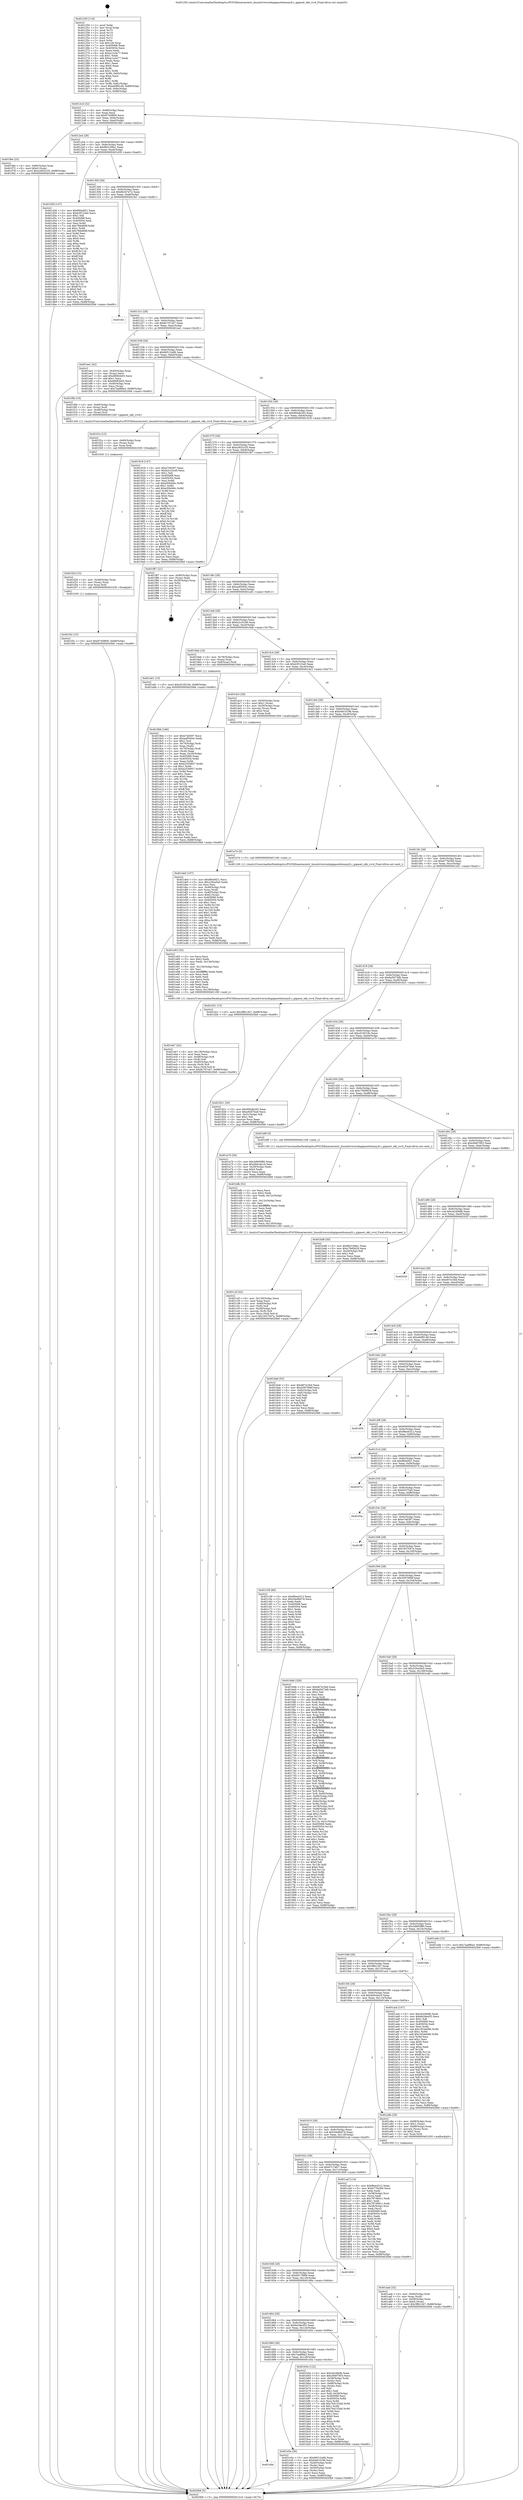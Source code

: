 digraph "0x401250" {
  label = "0x401250 (/mnt/c/Users/mathe/Desktop/tcc/POCII/binaries/extr_linuxdriversisdngigasetdummyll.c_gigaset_skb_rcvd_Final-ollvm.out::main(0))"
  labelloc = "t"
  node[shape=record]

  Entry [label="",width=0.3,height=0.3,shape=circle,fillcolor=black,style=filled]
  "0x4012c4" [label="{
     0x4012c4 [32]\l
     | [instrs]\l
     &nbsp;&nbsp;0x4012c4 \<+6\>: mov -0x88(%rbp),%eax\l
     &nbsp;&nbsp;0x4012ca \<+2\>: mov %eax,%ecx\l
     &nbsp;&nbsp;0x4012cc \<+6\>: sub $0x8745f800,%ecx\l
     &nbsp;&nbsp;0x4012d2 \<+6\>: mov %eax,-0x9c(%rbp)\l
     &nbsp;&nbsp;0x4012d8 \<+6\>: mov %ecx,-0xa0(%rbp)\l
     &nbsp;&nbsp;0x4012de \<+6\>: je 0000000000401f6e \<main+0xd1e\>\l
  }"]
  "0x401f6e" [label="{
     0x401f6e [25]\l
     | [instrs]\l
     &nbsp;&nbsp;0x401f6e \<+4\>: mov -0x80(%rbp),%rax\l
     &nbsp;&nbsp;0x401f72 \<+6\>: movl $0x0,(%rax)\l
     &nbsp;&nbsp;0x401f78 \<+10\>: movl $0xa3832c35,-0x88(%rbp)\l
     &nbsp;&nbsp;0x401f82 \<+5\>: jmp 00000000004020b6 \<main+0xe66\>\l
  }"]
  "0x4012e4" [label="{
     0x4012e4 [28]\l
     | [instrs]\l
     &nbsp;&nbsp;0x4012e4 \<+5\>: jmp 00000000004012e9 \<main+0x99\>\l
     &nbsp;&nbsp;0x4012e9 \<+6\>: mov -0x9c(%rbp),%eax\l
     &nbsp;&nbsp;0x4012ef \<+5\>: sub $0x8b3169a1,%eax\l
     &nbsp;&nbsp;0x4012f4 \<+6\>: mov %eax,-0xa4(%rbp)\l
     &nbsp;&nbsp;0x4012fa \<+6\>: je 0000000000401d30 \<main+0xae0\>\l
  }"]
  Exit [label="",width=0.3,height=0.3,shape=circle,fillcolor=black,style=filled,peripheries=2]
  "0x401d30" [label="{
     0x401d30 [147]\l
     | [instrs]\l
     &nbsp;&nbsp;0x401d30 \<+5\>: mov $0xf90a0f21,%eax\l
     &nbsp;&nbsp;0x401d35 \<+5\>: mov $0xb3f123a0,%ecx\l
     &nbsp;&nbsp;0x401d3a \<+2\>: mov $0x1,%dl\l
     &nbsp;&nbsp;0x401d3c \<+7\>: mov 0x405068,%esi\l
     &nbsp;&nbsp;0x401d43 \<+7\>: mov 0x405054,%edi\l
     &nbsp;&nbsp;0x401d4a \<+3\>: mov %esi,%r8d\l
     &nbsp;&nbsp;0x401d4d \<+7\>: sub $0x76fed69f,%r8d\l
     &nbsp;&nbsp;0x401d54 \<+4\>: sub $0x1,%r8d\l
     &nbsp;&nbsp;0x401d58 \<+7\>: add $0x76fed69f,%r8d\l
     &nbsp;&nbsp;0x401d5f \<+4\>: imul %r8d,%esi\l
     &nbsp;&nbsp;0x401d63 \<+3\>: and $0x1,%esi\l
     &nbsp;&nbsp;0x401d66 \<+3\>: cmp $0x0,%esi\l
     &nbsp;&nbsp;0x401d69 \<+4\>: sete %r9b\l
     &nbsp;&nbsp;0x401d6d \<+3\>: cmp $0xa,%edi\l
     &nbsp;&nbsp;0x401d70 \<+4\>: setl %r10b\l
     &nbsp;&nbsp;0x401d74 \<+3\>: mov %r9b,%r11b\l
     &nbsp;&nbsp;0x401d77 \<+4\>: xor $0xff,%r11b\l
     &nbsp;&nbsp;0x401d7b \<+3\>: mov %r10b,%bl\l
     &nbsp;&nbsp;0x401d7e \<+3\>: xor $0xff,%bl\l
     &nbsp;&nbsp;0x401d81 \<+3\>: xor $0x0,%dl\l
     &nbsp;&nbsp;0x401d84 \<+3\>: mov %r11b,%r14b\l
     &nbsp;&nbsp;0x401d87 \<+4\>: and $0x0,%r14b\l
     &nbsp;&nbsp;0x401d8b \<+3\>: and %dl,%r9b\l
     &nbsp;&nbsp;0x401d8e \<+3\>: mov %bl,%r15b\l
     &nbsp;&nbsp;0x401d91 \<+4\>: and $0x0,%r15b\l
     &nbsp;&nbsp;0x401d95 \<+3\>: and %dl,%r10b\l
     &nbsp;&nbsp;0x401d98 \<+3\>: or %r9b,%r14b\l
     &nbsp;&nbsp;0x401d9b \<+3\>: or %r10b,%r15b\l
     &nbsp;&nbsp;0x401d9e \<+3\>: xor %r15b,%r14b\l
     &nbsp;&nbsp;0x401da1 \<+3\>: or %bl,%r11b\l
     &nbsp;&nbsp;0x401da4 \<+4\>: xor $0xff,%r11b\l
     &nbsp;&nbsp;0x401da8 \<+3\>: or $0x0,%dl\l
     &nbsp;&nbsp;0x401dab \<+3\>: and %dl,%r11b\l
     &nbsp;&nbsp;0x401dae \<+3\>: or %r11b,%r14b\l
     &nbsp;&nbsp;0x401db1 \<+4\>: test $0x1,%r14b\l
     &nbsp;&nbsp;0x401db5 \<+3\>: cmovne %ecx,%eax\l
     &nbsp;&nbsp;0x401db8 \<+6\>: mov %eax,-0x88(%rbp)\l
     &nbsp;&nbsp;0x401dbe \<+5\>: jmp 00000000004020b6 \<main+0xe66\>\l
  }"]
  "0x401300" [label="{
     0x401300 [28]\l
     | [instrs]\l
     &nbsp;&nbsp;0x401300 \<+5\>: jmp 0000000000401305 \<main+0xb5\>\l
     &nbsp;&nbsp;0x401305 \<+6\>: mov -0x9c(%rbp),%eax\l
     &nbsp;&nbsp;0x40130b \<+5\>: sub $0x8b347e72,%eax\l
     &nbsp;&nbsp;0x401310 \<+6\>: mov %eax,-0xa8(%rbp)\l
     &nbsp;&nbsp;0x401316 \<+6\>: je 0000000000401fe1 \<main+0xd91\>\l
  }"]
  "0x401f3c" [label="{
     0x401f3c [15]\l
     | [instrs]\l
     &nbsp;&nbsp;0x401f3c \<+10\>: movl $0x8745f800,-0x88(%rbp)\l
     &nbsp;&nbsp;0x401f46 \<+5\>: jmp 00000000004020b6 \<main+0xe66\>\l
  }"]
  "0x401fe1" [label="{
     0x401fe1\l
  }", style=dashed]
  "0x40131c" [label="{
     0x40131c [28]\l
     | [instrs]\l
     &nbsp;&nbsp;0x40131c \<+5\>: jmp 0000000000401321 \<main+0xd1\>\l
     &nbsp;&nbsp;0x401321 \<+6\>: mov -0x9c(%rbp),%eax\l
     &nbsp;&nbsp;0x401327 \<+5\>: sub $0x8c707cb7,%eax\l
     &nbsp;&nbsp;0x40132c \<+6\>: mov %eax,-0xac(%rbp)\l
     &nbsp;&nbsp;0x401332 \<+6\>: je 0000000000401ee1 \<main+0xc91\>\l
  }"]
  "0x401f2d" [label="{
     0x401f2d [15]\l
     | [instrs]\l
     &nbsp;&nbsp;0x401f2d \<+4\>: mov -0x48(%rbp),%rax\l
     &nbsp;&nbsp;0x401f31 \<+3\>: mov (%rax),%rax\l
     &nbsp;&nbsp;0x401f34 \<+3\>: mov %rax,%rdi\l
     &nbsp;&nbsp;0x401f37 \<+5\>: call 0000000000401030 \<free@plt\>\l
     | [calls]\l
     &nbsp;&nbsp;0x401030 \{1\} (unknown)\l
  }"]
  "0x401ee1" [label="{
     0x401ee1 [42]\l
     | [instrs]\l
     &nbsp;&nbsp;0x401ee1 \<+4\>: mov -0x40(%rbp),%rax\l
     &nbsp;&nbsp;0x401ee5 \<+2\>: mov (%rax),%ecx\l
     &nbsp;&nbsp;0x401ee7 \<+6\>: add $0xd9082b05,%ecx\l
     &nbsp;&nbsp;0x401eed \<+3\>: add $0x1,%ecx\l
     &nbsp;&nbsp;0x401ef0 \<+6\>: sub $0xd9082b05,%ecx\l
     &nbsp;&nbsp;0x401ef6 \<+4\>: mov -0x40(%rbp),%rax\l
     &nbsp;&nbsp;0x401efa \<+2\>: mov %ecx,(%rax)\l
     &nbsp;&nbsp;0x401efc \<+10\>: movl $0x7aa8f6a3,-0x88(%rbp)\l
     &nbsp;&nbsp;0x401f06 \<+5\>: jmp 00000000004020b6 \<main+0xe66\>\l
  }"]
  "0x401338" [label="{
     0x401338 [28]\l
     | [instrs]\l
     &nbsp;&nbsp;0x401338 \<+5\>: jmp 000000000040133d \<main+0xed\>\l
     &nbsp;&nbsp;0x40133d \<+6\>: mov -0x9c(%rbp),%eax\l
     &nbsp;&nbsp;0x401343 \<+5\>: sub $0x96512a96,%eax\l
     &nbsp;&nbsp;0x401348 \<+6\>: mov %eax,-0xb0(%rbp)\l
     &nbsp;&nbsp;0x40134e \<+6\>: je 0000000000401f0b \<main+0xcbb\>\l
  }"]
  "0x401f1e" [label="{
     0x401f1e [15]\l
     | [instrs]\l
     &nbsp;&nbsp;0x401f1e \<+4\>: mov -0x60(%rbp),%rax\l
     &nbsp;&nbsp;0x401f22 \<+3\>: mov (%rax),%rax\l
     &nbsp;&nbsp;0x401f25 \<+3\>: mov %rax,%rdi\l
     &nbsp;&nbsp;0x401f28 \<+5\>: call 0000000000401030 \<free@plt\>\l
     | [calls]\l
     &nbsp;&nbsp;0x401030 \{1\} (unknown)\l
  }"]
  "0x401f0b" [label="{
     0x401f0b [19]\l
     | [instrs]\l
     &nbsp;&nbsp;0x401f0b \<+4\>: mov -0x60(%rbp),%rax\l
     &nbsp;&nbsp;0x401f0f \<+3\>: mov (%rax),%rdi\l
     &nbsp;&nbsp;0x401f12 \<+4\>: mov -0x48(%rbp),%rax\l
     &nbsp;&nbsp;0x401f16 \<+3\>: mov (%rax),%rsi\l
     &nbsp;&nbsp;0x401f19 \<+5\>: call 0000000000401240 \<gigaset_skb_rcvd\>\l
     | [calls]\l
     &nbsp;&nbsp;0x401240 \{1\} (/mnt/c/Users/mathe/Desktop/tcc/POCII/binaries/extr_linuxdriversisdngigasetdummyll.c_gigaset_skb_rcvd_Final-ollvm.out::gigaset_skb_rcvd)\l
  }"]
  "0x401354" [label="{
     0x401354 [28]\l
     | [instrs]\l
     &nbsp;&nbsp;0x401354 \<+5\>: jmp 0000000000401359 \<main+0x109\>\l
     &nbsp;&nbsp;0x401359 \<+6\>: mov -0x9c(%rbp),%eax\l
     &nbsp;&nbsp;0x40135f \<+5\>: sub $0x9944b3d3,%eax\l
     &nbsp;&nbsp;0x401364 \<+6\>: mov %eax,-0xb4(%rbp)\l
     &nbsp;&nbsp;0x40136a \<+6\>: je 0000000000401918 \<main+0x6c8\>\l
  }"]
  "0x401eb7" [label="{
     0x401eb7 [42]\l
     | [instrs]\l
     &nbsp;&nbsp;0x401eb7 \<+6\>: mov -0x138(%rbp),%ecx\l
     &nbsp;&nbsp;0x401ebd \<+3\>: imul %eax,%ecx\l
     &nbsp;&nbsp;0x401ec0 \<+4\>: mov -0x48(%rbp),%r8\l
     &nbsp;&nbsp;0x401ec4 \<+3\>: mov (%r8),%r8\l
     &nbsp;&nbsp;0x401ec7 \<+4\>: mov -0x40(%rbp),%r9\l
     &nbsp;&nbsp;0x401ecb \<+3\>: movslq (%r9),%r9\l
     &nbsp;&nbsp;0x401ece \<+4\>: mov %ecx,(%r8,%r9,4)\l
     &nbsp;&nbsp;0x401ed2 \<+10\>: movl $0x8c707cb7,-0x88(%rbp)\l
     &nbsp;&nbsp;0x401edc \<+5\>: jmp 00000000004020b6 \<main+0xe66\>\l
  }"]
  "0x401918" [label="{
     0x401918 [147]\l
     | [instrs]\l
     &nbsp;&nbsp;0x401918 \<+5\>: mov $0xe7e6397,%eax\l
     &nbsp;&nbsp;0x40191d \<+5\>: mov $0xb2cc5249,%ecx\l
     &nbsp;&nbsp;0x401922 \<+2\>: mov $0x1,%dl\l
     &nbsp;&nbsp;0x401924 \<+7\>: mov 0x405068,%esi\l
     &nbsp;&nbsp;0x40192b \<+7\>: mov 0x405054,%edi\l
     &nbsp;&nbsp;0x401932 \<+3\>: mov %esi,%r8d\l
     &nbsp;&nbsp;0x401935 \<+7\>: sub $0xe5f4d46c,%r8d\l
     &nbsp;&nbsp;0x40193c \<+4\>: sub $0x1,%r8d\l
     &nbsp;&nbsp;0x401940 \<+7\>: add $0xe5f4d46c,%r8d\l
     &nbsp;&nbsp;0x401947 \<+4\>: imul %r8d,%esi\l
     &nbsp;&nbsp;0x40194b \<+3\>: and $0x1,%esi\l
     &nbsp;&nbsp;0x40194e \<+3\>: cmp $0x0,%esi\l
     &nbsp;&nbsp;0x401951 \<+4\>: sete %r9b\l
     &nbsp;&nbsp;0x401955 \<+3\>: cmp $0xa,%edi\l
     &nbsp;&nbsp;0x401958 \<+4\>: setl %r10b\l
     &nbsp;&nbsp;0x40195c \<+3\>: mov %r9b,%r11b\l
     &nbsp;&nbsp;0x40195f \<+4\>: xor $0xff,%r11b\l
     &nbsp;&nbsp;0x401963 \<+3\>: mov %r10b,%bl\l
     &nbsp;&nbsp;0x401966 \<+3\>: xor $0xff,%bl\l
     &nbsp;&nbsp;0x401969 \<+3\>: xor $0x0,%dl\l
     &nbsp;&nbsp;0x40196c \<+3\>: mov %r11b,%r14b\l
     &nbsp;&nbsp;0x40196f \<+4\>: and $0x0,%r14b\l
     &nbsp;&nbsp;0x401973 \<+3\>: and %dl,%r9b\l
     &nbsp;&nbsp;0x401976 \<+3\>: mov %bl,%r15b\l
     &nbsp;&nbsp;0x401979 \<+4\>: and $0x0,%r15b\l
     &nbsp;&nbsp;0x40197d \<+3\>: and %dl,%r10b\l
     &nbsp;&nbsp;0x401980 \<+3\>: or %r9b,%r14b\l
     &nbsp;&nbsp;0x401983 \<+3\>: or %r10b,%r15b\l
     &nbsp;&nbsp;0x401986 \<+3\>: xor %r15b,%r14b\l
     &nbsp;&nbsp;0x401989 \<+3\>: or %bl,%r11b\l
     &nbsp;&nbsp;0x40198c \<+4\>: xor $0xff,%r11b\l
     &nbsp;&nbsp;0x401990 \<+3\>: or $0x0,%dl\l
     &nbsp;&nbsp;0x401993 \<+3\>: and %dl,%r11b\l
     &nbsp;&nbsp;0x401996 \<+3\>: or %r11b,%r14b\l
     &nbsp;&nbsp;0x401999 \<+4\>: test $0x1,%r14b\l
     &nbsp;&nbsp;0x40199d \<+3\>: cmovne %ecx,%eax\l
     &nbsp;&nbsp;0x4019a0 \<+6\>: mov %eax,-0x88(%rbp)\l
     &nbsp;&nbsp;0x4019a6 \<+5\>: jmp 00000000004020b6 \<main+0xe66\>\l
  }"]
  "0x401370" [label="{
     0x401370 [28]\l
     | [instrs]\l
     &nbsp;&nbsp;0x401370 \<+5\>: jmp 0000000000401375 \<main+0x125\>\l
     &nbsp;&nbsp;0x401375 \<+6\>: mov -0x9c(%rbp),%eax\l
     &nbsp;&nbsp;0x40137b \<+5\>: sub $0xa3832c35,%eax\l
     &nbsp;&nbsp;0x401380 \<+6\>: mov %eax,-0xb8(%rbp)\l
     &nbsp;&nbsp;0x401386 \<+6\>: je 0000000000401f87 \<main+0xd37\>\l
  }"]
  "0x401e83" [label="{
     0x401e83 [52]\l
     | [instrs]\l
     &nbsp;&nbsp;0x401e83 \<+2\>: xor %ecx,%ecx\l
     &nbsp;&nbsp;0x401e85 \<+5\>: mov $0x2,%edx\l
     &nbsp;&nbsp;0x401e8a \<+6\>: mov %edx,-0x134(%rbp)\l
     &nbsp;&nbsp;0x401e90 \<+1\>: cltd\l
     &nbsp;&nbsp;0x401e91 \<+6\>: mov -0x134(%rbp),%esi\l
     &nbsp;&nbsp;0x401e97 \<+2\>: idiv %esi\l
     &nbsp;&nbsp;0x401e99 \<+6\>: imul $0xfffffffe,%edx,%edx\l
     &nbsp;&nbsp;0x401e9f \<+2\>: mov %ecx,%edi\l
     &nbsp;&nbsp;0x401ea1 \<+2\>: sub %edx,%edi\l
     &nbsp;&nbsp;0x401ea3 \<+2\>: mov %ecx,%edx\l
     &nbsp;&nbsp;0x401ea5 \<+3\>: sub $0x1,%edx\l
     &nbsp;&nbsp;0x401ea8 \<+2\>: add %edx,%edi\l
     &nbsp;&nbsp;0x401eaa \<+2\>: sub %edi,%ecx\l
     &nbsp;&nbsp;0x401eac \<+6\>: mov %ecx,-0x138(%rbp)\l
     &nbsp;&nbsp;0x401eb2 \<+5\>: call 0000000000401160 \<next_i\>\l
     | [calls]\l
     &nbsp;&nbsp;0x401160 \{1\} (/mnt/c/Users/mathe/Desktop/tcc/POCII/binaries/extr_linuxdriversisdngigasetdummyll.c_gigaset_skb_rcvd_Final-ollvm.out::next_i)\l
  }"]
  "0x401f87" [label="{
     0x401f87 [21]\l
     | [instrs]\l
     &nbsp;&nbsp;0x401f87 \<+4\>: mov -0x80(%rbp),%rax\l
     &nbsp;&nbsp;0x401f8b \<+2\>: mov (%rax),%eax\l
     &nbsp;&nbsp;0x401f8d \<+4\>: lea -0x28(%rbp),%rsp\l
     &nbsp;&nbsp;0x401f91 \<+1\>: pop %rbx\l
     &nbsp;&nbsp;0x401f92 \<+2\>: pop %r12\l
     &nbsp;&nbsp;0x401f94 \<+2\>: pop %r13\l
     &nbsp;&nbsp;0x401f96 \<+2\>: pop %r14\l
     &nbsp;&nbsp;0x401f98 \<+2\>: pop %r15\l
     &nbsp;&nbsp;0x401f9a \<+1\>: pop %rbp\l
     &nbsp;&nbsp;0x401f9b \<+1\>: ret\l
  }"]
  "0x40138c" [label="{
     0x40138c [28]\l
     | [instrs]\l
     &nbsp;&nbsp;0x40138c \<+5\>: jmp 0000000000401391 \<main+0x141\>\l
     &nbsp;&nbsp;0x401391 \<+6\>: mov -0x9c(%rbp),%eax\l
     &nbsp;&nbsp;0x401397 \<+5\>: sub $0xaaf5564c,%eax\l
     &nbsp;&nbsp;0x40139c \<+6\>: mov %eax,-0xbc(%rbp)\l
     &nbsp;&nbsp;0x4013a2 \<+6\>: je 0000000000401a61 \<main+0x811\>\l
  }"]
  "0x40169c" [label="{
     0x40169c\l
  }", style=dashed]
  "0x401a61" [label="{
     0x401a61 [15]\l
     | [instrs]\l
     &nbsp;&nbsp;0x401a61 \<+10\>: movl $0xc018319c,-0x88(%rbp)\l
     &nbsp;&nbsp;0x401a6b \<+5\>: jmp 00000000004020b6 \<main+0xe66\>\l
  }"]
  "0x4013a8" [label="{
     0x4013a8 [28]\l
     | [instrs]\l
     &nbsp;&nbsp;0x4013a8 \<+5\>: jmp 00000000004013ad \<main+0x15d\>\l
     &nbsp;&nbsp;0x4013ad \<+6\>: mov -0x9c(%rbp),%eax\l
     &nbsp;&nbsp;0x4013b3 \<+5\>: sub $0xb2cc5249,%eax\l
     &nbsp;&nbsp;0x4013b8 \<+6\>: mov %eax,-0xc0(%rbp)\l
     &nbsp;&nbsp;0x4013be \<+6\>: je 00000000004019ab \<main+0x75b\>\l
  }"]
  "0x401e5a" [label="{
     0x401e5a [36]\l
     | [instrs]\l
     &nbsp;&nbsp;0x401e5a \<+5\>: mov $0x96512a96,%eax\l
     &nbsp;&nbsp;0x401e5f \<+5\>: mov $0xb4810196,%ecx\l
     &nbsp;&nbsp;0x401e64 \<+4\>: mov -0x40(%rbp),%rdx\l
     &nbsp;&nbsp;0x401e68 \<+2\>: mov (%rdx),%esi\l
     &nbsp;&nbsp;0x401e6a \<+4\>: mov -0x50(%rbp),%rdx\l
     &nbsp;&nbsp;0x401e6e \<+2\>: cmp (%rdx),%esi\l
     &nbsp;&nbsp;0x401e70 \<+3\>: cmovl %ecx,%eax\l
     &nbsp;&nbsp;0x401e73 \<+6\>: mov %eax,-0x88(%rbp)\l
     &nbsp;&nbsp;0x401e79 \<+5\>: jmp 00000000004020b6 \<main+0xe66\>\l
  }"]
  "0x4019ab" [label="{
     0x4019ab [16]\l
     | [instrs]\l
     &nbsp;&nbsp;0x4019ab \<+4\>: mov -0x78(%rbp),%rax\l
     &nbsp;&nbsp;0x4019af \<+3\>: mov (%rax),%rax\l
     &nbsp;&nbsp;0x4019b2 \<+4\>: mov 0x8(%rax),%rdi\l
     &nbsp;&nbsp;0x4019b6 \<+5\>: call 0000000000401060 \<atoi@plt\>\l
     | [calls]\l
     &nbsp;&nbsp;0x401060 \{1\} (unknown)\l
  }"]
  "0x4013c4" [label="{
     0x4013c4 [28]\l
     | [instrs]\l
     &nbsp;&nbsp;0x4013c4 \<+5\>: jmp 00000000004013c9 \<main+0x179\>\l
     &nbsp;&nbsp;0x4013c9 \<+6\>: mov -0x9c(%rbp),%eax\l
     &nbsp;&nbsp;0x4013cf \<+5\>: sub $0xb3f123a0,%eax\l
     &nbsp;&nbsp;0x4013d4 \<+6\>: mov %eax,-0xc4(%rbp)\l
     &nbsp;&nbsp;0x4013da \<+6\>: je 0000000000401dc3 \<main+0xb73\>\l
  }"]
  "0x401de0" [label="{
     0x401de0 [107]\l
     | [instrs]\l
     &nbsp;&nbsp;0x401de0 \<+5\>: mov $0xf90a0f21,%ecx\l
     &nbsp;&nbsp;0x401de5 \<+5\>: mov $0x229ce0a5,%edx\l
     &nbsp;&nbsp;0x401dea \<+2\>: xor %esi,%esi\l
     &nbsp;&nbsp;0x401dec \<+4\>: mov -0x48(%rbp),%rdi\l
     &nbsp;&nbsp;0x401df0 \<+3\>: mov %rax,(%rdi)\l
     &nbsp;&nbsp;0x401df3 \<+4\>: mov -0x40(%rbp),%rax\l
     &nbsp;&nbsp;0x401df7 \<+6\>: movl $0x0,(%rax)\l
     &nbsp;&nbsp;0x401dfd \<+8\>: mov 0x405068,%r8d\l
     &nbsp;&nbsp;0x401e05 \<+8\>: mov 0x405054,%r9d\l
     &nbsp;&nbsp;0x401e0d \<+3\>: sub $0x1,%esi\l
     &nbsp;&nbsp;0x401e10 \<+3\>: mov %r8d,%r10d\l
     &nbsp;&nbsp;0x401e13 \<+3\>: add %esi,%r10d\l
     &nbsp;&nbsp;0x401e16 \<+4\>: imul %r10d,%r8d\l
     &nbsp;&nbsp;0x401e1a \<+4\>: and $0x1,%r8d\l
     &nbsp;&nbsp;0x401e1e \<+4\>: cmp $0x0,%r8d\l
     &nbsp;&nbsp;0x401e22 \<+4\>: sete %r11b\l
     &nbsp;&nbsp;0x401e26 \<+4\>: cmp $0xa,%r9d\l
     &nbsp;&nbsp;0x401e2a \<+3\>: setl %bl\l
     &nbsp;&nbsp;0x401e2d \<+3\>: mov %r11b,%r14b\l
     &nbsp;&nbsp;0x401e30 \<+3\>: and %bl,%r14b\l
     &nbsp;&nbsp;0x401e33 \<+3\>: xor %bl,%r11b\l
     &nbsp;&nbsp;0x401e36 \<+3\>: or %r11b,%r14b\l
     &nbsp;&nbsp;0x401e39 \<+4\>: test $0x1,%r14b\l
     &nbsp;&nbsp;0x401e3d \<+3\>: cmovne %edx,%ecx\l
     &nbsp;&nbsp;0x401e40 \<+6\>: mov %ecx,-0x88(%rbp)\l
     &nbsp;&nbsp;0x401e46 \<+5\>: jmp 00000000004020b6 \<main+0xe66\>\l
  }"]
  "0x401dc3" [label="{
     0x401dc3 [29]\l
     | [instrs]\l
     &nbsp;&nbsp;0x401dc3 \<+4\>: mov -0x50(%rbp),%rax\l
     &nbsp;&nbsp;0x401dc7 \<+6\>: movl $0x1,(%rax)\l
     &nbsp;&nbsp;0x401dcd \<+4\>: mov -0x50(%rbp),%rax\l
     &nbsp;&nbsp;0x401dd1 \<+3\>: movslq (%rax),%rax\l
     &nbsp;&nbsp;0x401dd4 \<+4\>: shl $0x2,%rax\l
     &nbsp;&nbsp;0x401dd8 \<+3\>: mov %rax,%rdi\l
     &nbsp;&nbsp;0x401ddb \<+5\>: call 0000000000401050 \<malloc@plt\>\l
     | [calls]\l
     &nbsp;&nbsp;0x401050 \{1\} (unknown)\l
  }"]
  "0x4013e0" [label="{
     0x4013e0 [28]\l
     | [instrs]\l
     &nbsp;&nbsp;0x4013e0 \<+5\>: jmp 00000000004013e5 \<main+0x195\>\l
     &nbsp;&nbsp;0x4013e5 \<+6\>: mov -0x9c(%rbp),%eax\l
     &nbsp;&nbsp;0x4013eb \<+5\>: sub $0xb4810196,%eax\l
     &nbsp;&nbsp;0x4013f0 \<+6\>: mov %eax,-0xc8(%rbp)\l
     &nbsp;&nbsp;0x4013f6 \<+6\>: je 0000000000401e7e \<main+0xc2e\>\l
  }"]
  "0x401c2f" [label="{
     0x401c2f [42]\l
     | [instrs]\l
     &nbsp;&nbsp;0x401c2f \<+6\>: mov -0x130(%rbp),%ecx\l
     &nbsp;&nbsp;0x401c35 \<+3\>: imul %eax,%ecx\l
     &nbsp;&nbsp;0x401c38 \<+4\>: mov -0x60(%rbp),%r8\l
     &nbsp;&nbsp;0x401c3c \<+3\>: mov (%r8),%r8\l
     &nbsp;&nbsp;0x401c3f \<+4\>: mov -0x58(%rbp),%r9\l
     &nbsp;&nbsp;0x401c43 \<+3\>: movslq (%r9),%r9\l
     &nbsp;&nbsp;0x401c46 \<+4\>: mov %ecx,(%r8,%r9,4)\l
     &nbsp;&nbsp;0x401c4a \<+10\>: movl $0x1837047a,-0x88(%rbp)\l
     &nbsp;&nbsp;0x401c54 \<+5\>: jmp 00000000004020b6 \<main+0xe66\>\l
  }"]
  "0x401e7e" [label="{
     0x401e7e [5]\l
     | [instrs]\l
     &nbsp;&nbsp;0x401e7e \<+5\>: call 0000000000401160 \<next_i\>\l
     | [calls]\l
     &nbsp;&nbsp;0x401160 \{1\} (/mnt/c/Users/mathe/Desktop/tcc/POCII/binaries/extr_linuxdriversisdngigasetdummyll.c_gigaset_skb_rcvd_Final-ollvm.out::next_i)\l
  }"]
  "0x4013fc" [label="{
     0x4013fc [28]\l
     | [instrs]\l
     &nbsp;&nbsp;0x4013fc \<+5\>: jmp 0000000000401401 \<main+0x1b1\>\l
     &nbsp;&nbsp;0x401401 \<+6\>: mov -0x9c(%rbp),%eax\l
     &nbsp;&nbsp;0x401407 \<+5\>: sub $0xb77fa360,%eax\l
     &nbsp;&nbsp;0x40140c \<+6\>: mov %eax,-0xcc(%rbp)\l
     &nbsp;&nbsp;0x401412 \<+6\>: je 0000000000401d21 \<main+0xad1\>\l
  }"]
  "0x401bfb" [label="{
     0x401bfb [52]\l
     | [instrs]\l
     &nbsp;&nbsp;0x401bfb \<+2\>: xor %ecx,%ecx\l
     &nbsp;&nbsp;0x401bfd \<+5\>: mov $0x2,%edx\l
     &nbsp;&nbsp;0x401c02 \<+6\>: mov %edx,-0x12c(%rbp)\l
     &nbsp;&nbsp;0x401c08 \<+1\>: cltd\l
     &nbsp;&nbsp;0x401c09 \<+6\>: mov -0x12c(%rbp),%esi\l
     &nbsp;&nbsp;0x401c0f \<+2\>: idiv %esi\l
     &nbsp;&nbsp;0x401c11 \<+6\>: imul $0xfffffffe,%edx,%edx\l
     &nbsp;&nbsp;0x401c17 \<+2\>: mov %ecx,%edi\l
     &nbsp;&nbsp;0x401c19 \<+2\>: sub %edx,%edi\l
     &nbsp;&nbsp;0x401c1b \<+2\>: mov %ecx,%edx\l
     &nbsp;&nbsp;0x401c1d \<+3\>: sub $0x1,%edx\l
     &nbsp;&nbsp;0x401c20 \<+2\>: add %edx,%edi\l
     &nbsp;&nbsp;0x401c22 \<+2\>: sub %edi,%ecx\l
     &nbsp;&nbsp;0x401c24 \<+6\>: mov %ecx,-0x130(%rbp)\l
     &nbsp;&nbsp;0x401c2a \<+5\>: call 0000000000401160 \<next_i\>\l
     | [calls]\l
     &nbsp;&nbsp;0x401160 \{1\} (/mnt/c/Users/mathe/Desktop/tcc/POCII/binaries/extr_linuxdriversisdngigasetdummyll.c_gigaset_skb_rcvd_Final-ollvm.out::next_i)\l
  }"]
  "0x401d21" [label="{
     0x401d21 [15]\l
     | [instrs]\l
     &nbsp;&nbsp;0x401d21 \<+10\>: movl $0x3ff412b7,-0x88(%rbp)\l
     &nbsp;&nbsp;0x401d2b \<+5\>: jmp 00000000004020b6 \<main+0xe66\>\l
  }"]
  "0x401418" [label="{
     0x401418 [28]\l
     | [instrs]\l
     &nbsp;&nbsp;0x401418 \<+5\>: jmp 000000000040141d \<main+0x1cd\>\l
     &nbsp;&nbsp;0x40141d \<+6\>: mov -0x9c(%rbp),%eax\l
     &nbsp;&nbsp;0x401423 \<+5\>: sub $0xba5673db,%eax\l
     &nbsp;&nbsp;0x401428 \<+6\>: mov %eax,-0xd0(%rbp)\l
     &nbsp;&nbsp;0x40142e \<+6\>: je 0000000000401821 \<main+0x5d1\>\l
  }"]
  "0x401680" [label="{
     0x401680 [28]\l
     | [instrs]\l
     &nbsp;&nbsp;0x401680 \<+5\>: jmp 0000000000401685 \<main+0x435\>\l
     &nbsp;&nbsp;0x401685 \<+6\>: mov -0x9c(%rbp),%eax\l
     &nbsp;&nbsp;0x40168b \<+5\>: sub $0x7aa8f6a3,%eax\l
     &nbsp;&nbsp;0x401690 \<+6\>: mov %eax,-0x128(%rbp)\l
     &nbsp;&nbsp;0x401696 \<+6\>: je 0000000000401e5a \<main+0xc0a\>\l
  }"]
  "0x401821" [label="{
     0x401821 [30]\l
     | [instrs]\l
     &nbsp;&nbsp;0x401821 \<+5\>: mov $0x9944b3d3,%eax\l
     &nbsp;&nbsp;0x401826 \<+5\>: mov $0xe9267ba0,%ecx\l
     &nbsp;&nbsp;0x40182b \<+3\>: mov -0x31(%rbp),%dl\l
     &nbsp;&nbsp;0x40182e \<+3\>: test $0x1,%dl\l
     &nbsp;&nbsp;0x401831 \<+3\>: cmovne %ecx,%eax\l
     &nbsp;&nbsp;0x401834 \<+6\>: mov %eax,-0x88(%rbp)\l
     &nbsp;&nbsp;0x40183a \<+5\>: jmp 00000000004020b6 \<main+0xe66\>\l
  }"]
  "0x401434" [label="{
     0x401434 [28]\l
     | [instrs]\l
     &nbsp;&nbsp;0x401434 \<+5\>: jmp 0000000000401439 \<main+0x1e9\>\l
     &nbsp;&nbsp;0x401439 \<+6\>: mov -0x9c(%rbp),%eax\l
     &nbsp;&nbsp;0x40143f \<+5\>: sub $0xc018319c,%eax\l
     &nbsp;&nbsp;0x401444 \<+6\>: mov %eax,-0xd4(%rbp)\l
     &nbsp;&nbsp;0x40144a \<+6\>: je 0000000000401a70 \<main+0x820\>\l
  }"]
  "0x401b5e" [label="{
     0x401b5e [122]\l
     | [instrs]\l
     &nbsp;&nbsp;0x401b5e \<+5\>: mov $0xcb249efb,%eax\l
     &nbsp;&nbsp;0x401b63 \<+5\>: mov $0xc8467003,%ecx\l
     &nbsp;&nbsp;0x401b68 \<+4\>: mov -0x58(%rbp),%rdx\l
     &nbsp;&nbsp;0x401b6c \<+2\>: mov (%rdx),%esi\l
     &nbsp;&nbsp;0x401b6e \<+4\>: mov -0x68(%rbp),%rdx\l
     &nbsp;&nbsp;0x401b72 \<+2\>: cmp (%rdx),%esi\l
     &nbsp;&nbsp;0x401b74 \<+4\>: setl %dil\l
     &nbsp;&nbsp;0x401b78 \<+4\>: and $0x1,%dil\l
     &nbsp;&nbsp;0x401b7c \<+4\>: mov %dil,-0x29(%rbp)\l
     &nbsp;&nbsp;0x401b80 \<+7\>: mov 0x405068,%esi\l
     &nbsp;&nbsp;0x401b87 \<+8\>: mov 0x405054,%r8d\l
     &nbsp;&nbsp;0x401b8f \<+3\>: mov %esi,%r9d\l
     &nbsp;&nbsp;0x401b92 \<+7\>: add $0x7b4153dd,%r9d\l
     &nbsp;&nbsp;0x401b99 \<+4\>: sub $0x1,%r9d\l
     &nbsp;&nbsp;0x401b9d \<+7\>: sub $0x7b4153dd,%r9d\l
     &nbsp;&nbsp;0x401ba4 \<+4\>: imul %r9d,%esi\l
     &nbsp;&nbsp;0x401ba8 \<+3\>: and $0x1,%esi\l
     &nbsp;&nbsp;0x401bab \<+3\>: cmp $0x0,%esi\l
     &nbsp;&nbsp;0x401bae \<+4\>: sete %dil\l
     &nbsp;&nbsp;0x401bb2 \<+4\>: cmp $0xa,%r8d\l
     &nbsp;&nbsp;0x401bb6 \<+4\>: setl %r10b\l
     &nbsp;&nbsp;0x401bba \<+3\>: mov %dil,%r11b\l
     &nbsp;&nbsp;0x401bbd \<+3\>: and %r10b,%r11b\l
     &nbsp;&nbsp;0x401bc0 \<+3\>: xor %r10b,%dil\l
     &nbsp;&nbsp;0x401bc3 \<+3\>: or %dil,%r11b\l
     &nbsp;&nbsp;0x401bc6 \<+4\>: test $0x1,%r11b\l
     &nbsp;&nbsp;0x401bca \<+3\>: cmovne %ecx,%eax\l
     &nbsp;&nbsp;0x401bcd \<+6\>: mov %eax,-0x88(%rbp)\l
     &nbsp;&nbsp;0x401bd3 \<+5\>: jmp 00000000004020b6 \<main+0xe66\>\l
  }"]
  "0x401a70" [label="{
     0x401a70 [30]\l
     | [instrs]\l
     &nbsp;&nbsp;0x401a70 \<+5\>: mov $0x3d905f80,%eax\l
     &nbsp;&nbsp;0x401a75 \<+5\>: mov $0x4b0c4a19,%ecx\l
     &nbsp;&nbsp;0x401a7a \<+3\>: mov -0x30(%rbp),%edx\l
     &nbsp;&nbsp;0x401a7d \<+3\>: cmp $0x0,%edx\l
     &nbsp;&nbsp;0x401a80 \<+3\>: cmove %ecx,%eax\l
     &nbsp;&nbsp;0x401a83 \<+6\>: mov %eax,-0x88(%rbp)\l
     &nbsp;&nbsp;0x401a89 \<+5\>: jmp 00000000004020b6 \<main+0xe66\>\l
  }"]
  "0x401450" [label="{
     0x401450 [28]\l
     | [instrs]\l
     &nbsp;&nbsp;0x401450 \<+5\>: jmp 0000000000401455 \<main+0x205\>\l
     &nbsp;&nbsp;0x401455 \<+6\>: mov -0x9c(%rbp),%eax\l
     &nbsp;&nbsp;0x40145b \<+5\>: sub $0xc79d5629,%eax\l
     &nbsp;&nbsp;0x401460 \<+6\>: mov %eax,-0xd8(%rbp)\l
     &nbsp;&nbsp;0x401466 \<+6\>: je 0000000000401bf6 \<main+0x9a6\>\l
  }"]
  "0x401664" [label="{
     0x401664 [28]\l
     | [instrs]\l
     &nbsp;&nbsp;0x401664 \<+5\>: jmp 0000000000401669 \<main+0x419\>\l
     &nbsp;&nbsp;0x401669 \<+6\>: mov -0x9c(%rbp),%eax\l
     &nbsp;&nbsp;0x40166f \<+5\>: sub $0x6e28e455,%eax\l
     &nbsp;&nbsp;0x401674 \<+6\>: mov %eax,-0x124(%rbp)\l
     &nbsp;&nbsp;0x40167a \<+6\>: je 0000000000401b5e \<main+0x90e\>\l
  }"]
  "0x401bf6" [label="{
     0x401bf6 [5]\l
     | [instrs]\l
     &nbsp;&nbsp;0x401bf6 \<+5\>: call 0000000000401160 \<next_i\>\l
     | [calls]\l
     &nbsp;&nbsp;0x401160 \{1\} (/mnt/c/Users/mathe/Desktop/tcc/POCII/binaries/extr_linuxdriversisdngigasetdummyll.c_gigaset_skb_rcvd_Final-ollvm.out::next_i)\l
  }"]
  "0x40146c" [label="{
     0x40146c [28]\l
     | [instrs]\l
     &nbsp;&nbsp;0x40146c \<+5\>: jmp 0000000000401471 \<main+0x221\>\l
     &nbsp;&nbsp;0x401471 \<+6\>: mov -0x9c(%rbp),%eax\l
     &nbsp;&nbsp;0x401477 \<+5\>: sub $0xc8467003,%eax\l
     &nbsp;&nbsp;0x40147c \<+6\>: mov %eax,-0xdc(%rbp)\l
     &nbsp;&nbsp;0x401482 \<+6\>: je 0000000000401bd8 \<main+0x988\>\l
  }"]
  "0x40189a" [label="{
     0x40189a\l
  }", style=dashed]
  "0x401bd8" [label="{
     0x401bd8 [30]\l
     | [instrs]\l
     &nbsp;&nbsp;0x401bd8 \<+5\>: mov $0x8b3169a1,%eax\l
     &nbsp;&nbsp;0x401bdd \<+5\>: mov $0xc79d5629,%ecx\l
     &nbsp;&nbsp;0x401be2 \<+3\>: mov -0x29(%rbp),%dl\l
     &nbsp;&nbsp;0x401be5 \<+3\>: test $0x1,%dl\l
     &nbsp;&nbsp;0x401be8 \<+3\>: cmovne %ecx,%eax\l
     &nbsp;&nbsp;0x401beb \<+6\>: mov %eax,-0x88(%rbp)\l
     &nbsp;&nbsp;0x401bf1 \<+5\>: jmp 00000000004020b6 \<main+0xe66\>\l
  }"]
  "0x401488" [label="{
     0x401488 [28]\l
     | [instrs]\l
     &nbsp;&nbsp;0x401488 \<+5\>: jmp 000000000040148d \<main+0x23d\>\l
     &nbsp;&nbsp;0x40148d \<+6\>: mov -0x9c(%rbp),%eax\l
     &nbsp;&nbsp;0x401493 \<+5\>: sub $0xcb249efb,%eax\l
     &nbsp;&nbsp;0x401498 \<+6\>: mov %eax,-0xe0(%rbp)\l
     &nbsp;&nbsp;0x40149e \<+6\>: je 000000000040202f \<main+0xddf\>\l
  }"]
  "0x401648" [label="{
     0x401648 [28]\l
     | [instrs]\l
     &nbsp;&nbsp;0x401648 \<+5\>: jmp 000000000040164d \<main+0x3fd\>\l
     &nbsp;&nbsp;0x40164d \<+6\>: mov -0x9c(%rbp),%eax\l
     &nbsp;&nbsp;0x401653 \<+5\>: sub $0x6917f969,%eax\l
     &nbsp;&nbsp;0x401658 \<+6\>: mov %eax,-0x120(%rbp)\l
     &nbsp;&nbsp;0x40165e \<+6\>: je 000000000040189a \<main+0x64a\>\l
  }"]
  "0x40202f" [label="{
     0x40202f\l
  }", style=dashed]
  "0x4014a4" [label="{
     0x4014a4 [28]\l
     | [instrs]\l
     &nbsp;&nbsp;0x4014a4 \<+5\>: jmp 00000000004014a9 \<main+0x259\>\l
     &nbsp;&nbsp;0x4014a9 \<+6\>: mov -0x9c(%rbp),%eax\l
     &nbsp;&nbsp;0x4014af \<+5\>: sub $0xd67e1fed,%eax\l
     &nbsp;&nbsp;0x4014b4 \<+6\>: mov %eax,-0xe4(%rbp)\l
     &nbsp;&nbsp;0x4014ba \<+6\>: je 0000000000401f9c \<main+0xd4c\>\l
  }"]
  "0x401909" [label="{
     0x401909\l
  }", style=dashed]
  "0x401f9c" [label="{
     0x401f9c\l
  }", style=dashed]
  "0x4014c0" [label="{
     0x4014c0 [28]\l
     | [instrs]\l
     &nbsp;&nbsp;0x4014c0 \<+5\>: jmp 00000000004014c5 \<main+0x275\>\l
     &nbsp;&nbsp;0x4014c5 \<+6\>: mov -0x9c(%rbp),%eax\l
     &nbsp;&nbsp;0x4014cb \<+5\>: sub $0xe6df9148,%eax\l
     &nbsp;&nbsp;0x4014d0 \<+6\>: mov %eax,-0xe8(%rbp)\l
     &nbsp;&nbsp;0x4014d6 \<+6\>: je 00000000004016a6 \<main+0x456\>\l
  }"]
  "0x40162c" [label="{
     0x40162c [28]\l
     | [instrs]\l
     &nbsp;&nbsp;0x40162c \<+5\>: jmp 0000000000401631 \<main+0x3e1\>\l
     &nbsp;&nbsp;0x401631 \<+6\>: mov -0x9c(%rbp),%eax\l
     &nbsp;&nbsp;0x401637 \<+5\>: sub $0x67c74fc7,%eax\l
     &nbsp;&nbsp;0x40163c \<+6\>: mov %eax,-0x11c(%rbp)\l
     &nbsp;&nbsp;0x401642 \<+6\>: je 0000000000401909 \<main+0x6b9\>\l
  }"]
  "0x4016a6" [label="{
     0x4016a6 [53]\l
     | [instrs]\l
     &nbsp;&nbsp;0x4016a6 \<+5\>: mov $0xd67e1fed,%eax\l
     &nbsp;&nbsp;0x4016ab \<+5\>: mov $0x2097066f,%ecx\l
     &nbsp;&nbsp;0x4016b0 \<+6\>: mov -0x82(%rbp),%dl\l
     &nbsp;&nbsp;0x4016b6 \<+7\>: mov -0x81(%rbp),%sil\l
     &nbsp;&nbsp;0x4016bd \<+3\>: mov %dl,%dil\l
     &nbsp;&nbsp;0x4016c0 \<+3\>: and %sil,%dil\l
     &nbsp;&nbsp;0x4016c3 \<+3\>: xor %sil,%dl\l
     &nbsp;&nbsp;0x4016c6 \<+3\>: or %dl,%dil\l
     &nbsp;&nbsp;0x4016c9 \<+4\>: test $0x1,%dil\l
     &nbsp;&nbsp;0x4016cd \<+3\>: cmovne %ecx,%eax\l
     &nbsp;&nbsp;0x4016d0 \<+6\>: mov %eax,-0x88(%rbp)\l
     &nbsp;&nbsp;0x4016d6 \<+5\>: jmp 00000000004020b6 \<main+0xe66\>\l
  }"]
  "0x4014dc" [label="{
     0x4014dc [28]\l
     | [instrs]\l
     &nbsp;&nbsp;0x4014dc \<+5\>: jmp 00000000004014e1 \<main+0x291\>\l
     &nbsp;&nbsp;0x4014e1 \<+6\>: mov -0x9c(%rbp),%eax\l
     &nbsp;&nbsp;0x4014e7 \<+5\>: sub $0xe9267ba0,%eax\l
     &nbsp;&nbsp;0x4014ec \<+6\>: mov %eax,-0xec(%rbp)\l
     &nbsp;&nbsp;0x4014f2 \<+6\>: je 000000000040183f \<main+0x5ef\>\l
  }"]
  "0x4020b6" [label="{
     0x4020b6 [5]\l
     | [instrs]\l
     &nbsp;&nbsp;0x4020b6 \<+5\>: jmp 00000000004012c4 \<main+0x74\>\l
  }"]
  "0x401250" [label="{
     0x401250 [116]\l
     | [instrs]\l
     &nbsp;&nbsp;0x401250 \<+1\>: push %rbp\l
     &nbsp;&nbsp;0x401251 \<+3\>: mov %rsp,%rbp\l
     &nbsp;&nbsp;0x401254 \<+2\>: push %r15\l
     &nbsp;&nbsp;0x401256 \<+2\>: push %r14\l
     &nbsp;&nbsp;0x401258 \<+2\>: push %r13\l
     &nbsp;&nbsp;0x40125a \<+2\>: push %r12\l
     &nbsp;&nbsp;0x40125c \<+1\>: push %rbx\l
     &nbsp;&nbsp;0x40125d \<+7\>: sub $0x128,%rsp\l
     &nbsp;&nbsp;0x401264 \<+7\>: mov 0x405068,%eax\l
     &nbsp;&nbsp;0x40126b \<+7\>: mov 0x405054,%ecx\l
     &nbsp;&nbsp;0x401272 \<+2\>: mov %eax,%edx\l
     &nbsp;&nbsp;0x401274 \<+6\>: sub $0xac1e2a77,%edx\l
     &nbsp;&nbsp;0x40127a \<+3\>: sub $0x1,%edx\l
     &nbsp;&nbsp;0x40127d \<+6\>: add $0xac1e2a77,%edx\l
     &nbsp;&nbsp;0x401283 \<+3\>: imul %edx,%eax\l
     &nbsp;&nbsp;0x401286 \<+3\>: and $0x1,%eax\l
     &nbsp;&nbsp;0x401289 \<+3\>: cmp $0x0,%eax\l
     &nbsp;&nbsp;0x40128c \<+4\>: sete %r8b\l
     &nbsp;&nbsp;0x401290 \<+4\>: and $0x1,%r8b\l
     &nbsp;&nbsp;0x401294 \<+7\>: mov %r8b,-0x82(%rbp)\l
     &nbsp;&nbsp;0x40129b \<+3\>: cmp $0xa,%ecx\l
     &nbsp;&nbsp;0x40129e \<+4\>: setl %r8b\l
     &nbsp;&nbsp;0x4012a2 \<+4\>: and $0x1,%r8b\l
     &nbsp;&nbsp;0x4012a6 \<+7\>: mov %r8b,-0x81(%rbp)\l
     &nbsp;&nbsp;0x4012ad \<+10\>: movl $0xe6df9148,-0x88(%rbp)\l
     &nbsp;&nbsp;0x4012b7 \<+6\>: mov %edi,-0x8c(%rbp)\l
     &nbsp;&nbsp;0x4012bd \<+7\>: mov %rsi,-0x98(%rbp)\l
  }"]
  "0x401caf" [label="{
     0x401caf [114]\l
     | [instrs]\l
     &nbsp;&nbsp;0x401caf \<+5\>: mov $0xf8ee4312,%eax\l
     &nbsp;&nbsp;0x401cb4 \<+5\>: mov $0xb77fa360,%ecx\l
     &nbsp;&nbsp;0x401cb9 \<+2\>: xor %edx,%edx\l
     &nbsp;&nbsp;0x401cbb \<+4\>: mov -0x58(%rbp),%rsi\l
     &nbsp;&nbsp;0x401cbf \<+2\>: mov (%rsi),%edi\l
     &nbsp;&nbsp;0x401cc1 \<+6\>: sub $0x787d60c1,%edi\l
     &nbsp;&nbsp;0x401cc7 \<+3\>: add $0x1,%edi\l
     &nbsp;&nbsp;0x401cca \<+6\>: add $0x787d60c1,%edi\l
     &nbsp;&nbsp;0x401cd0 \<+4\>: mov -0x58(%rbp),%rsi\l
     &nbsp;&nbsp;0x401cd4 \<+2\>: mov %edi,(%rsi)\l
     &nbsp;&nbsp;0x401cd6 \<+7\>: mov 0x405068,%edi\l
     &nbsp;&nbsp;0x401cdd \<+8\>: mov 0x405054,%r8d\l
     &nbsp;&nbsp;0x401ce5 \<+3\>: sub $0x1,%edx\l
     &nbsp;&nbsp;0x401ce8 \<+3\>: mov %edi,%r9d\l
     &nbsp;&nbsp;0x401ceb \<+3\>: add %edx,%r9d\l
     &nbsp;&nbsp;0x401cee \<+4\>: imul %r9d,%edi\l
     &nbsp;&nbsp;0x401cf2 \<+3\>: and $0x1,%edi\l
     &nbsp;&nbsp;0x401cf5 \<+3\>: cmp $0x0,%edi\l
     &nbsp;&nbsp;0x401cf8 \<+4\>: sete %r10b\l
     &nbsp;&nbsp;0x401cfc \<+4\>: cmp $0xa,%r8d\l
     &nbsp;&nbsp;0x401d00 \<+4\>: setl %r11b\l
     &nbsp;&nbsp;0x401d04 \<+3\>: mov %r10b,%bl\l
     &nbsp;&nbsp;0x401d07 \<+3\>: and %r11b,%bl\l
     &nbsp;&nbsp;0x401d0a \<+3\>: xor %r11b,%r10b\l
     &nbsp;&nbsp;0x401d0d \<+3\>: or %r10b,%bl\l
     &nbsp;&nbsp;0x401d10 \<+3\>: test $0x1,%bl\l
     &nbsp;&nbsp;0x401d13 \<+3\>: cmovne %ecx,%eax\l
     &nbsp;&nbsp;0x401d16 \<+6\>: mov %eax,-0x88(%rbp)\l
     &nbsp;&nbsp;0x401d1c \<+5\>: jmp 00000000004020b6 \<main+0xe66\>\l
  }"]
  "0x40183f" [label="{
     0x40183f\l
  }", style=dashed]
  "0x4014f8" [label="{
     0x4014f8 [28]\l
     | [instrs]\l
     &nbsp;&nbsp;0x4014f8 \<+5\>: jmp 00000000004014fd \<main+0x2ad\>\l
     &nbsp;&nbsp;0x4014fd \<+6\>: mov -0x9c(%rbp),%eax\l
     &nbsp;&nbsp;0x401503 \<+5\>: sub $0xf8ee4312,%eax\l
     &nbsp;&nbsp;0x401508 \<+6\>: mov %eax,-0xf0(%rbp)\l
     &nbsp;&nbsp;0x40150e \<+6\>: je 0000000000402054 \<main+0xe04\>\l
  }"]
  "0x401aab" [label="{
     0x401aab [32]\l
     | [instrs]\l
     &nbsp;&nbsp;0x401aab \<+4\>: mov -0x60(%rbp),%rdi\l
     &nbsp;&nbsp;0x401aaf \<+3\>: mov %rax,(%rdi)\l
     &nbsp;&nbsp;0x401ab2 \<+4\>: mov -0x58(%rbp),%rax\l
     &nbsp;&nbsp;0x401ab6 \<+6\>: movl $0x0,(%rax)\l
     &nbsp;&nbsp;0x401abc \<+10\>: movl $0x3ff412b7,-0x88(%rbp)\l
     &nbsp;&nbsp;0x401ac6 \<+5\>: jmp 00000000004020b6 \<main+0xe66\>\l
  }"]
  "0x402054" [label="{
     0x402054\l
  }", style=dashed]
  "0x401514" [label="{
     0x401514 [28]\l
     | [instrs]\l
     &nbsp;&nbsp;0x401514 \<+5\>: jmp 0000000000401519 \<main+0x2c9\>\l
     &nbsp;&nbsp;0x401519 \<+6\>: mov -0x9c(%rbp),%eax\l
     &nbsp;&nbsp;0x40151f \<+5\>: sub $0xf90a0f21,%eax\l
     &nbsp;&nbsp;0x401524 \<+6\>: mov %eax,-0xf4(%rbp)\l
     &nbsp;&nbsp;0x40152a \<+6\>: je 000000000040207e \<main+0xe2e\>\l
  }"]
  "0x401610" [label="{
     0x401610 [28]\l
     | [instrs]\l
     &nbsp;&nbsp;0x401610 \<+5\>: jmp 0000000000401615 \<main+0x3c5\>\l
     &nbsp;&nbsp;0x401615 \<+6\>: mov -0x9c(%rbp),%eax\l
     &nbsp;&nbsp;0x40161b \<+5\>: sub $0x54e9b07d,%eax\l
     &nbsp;&nbsp;0x401620 \<+6\>: mov %eax,-0x118(%rbp)\l
     &nbsp;&nbsp;0x401626 \<+6\>: je 0000000000401caf \<main+0xa5f\>\l
  }"]
  "0x40207e" [label="{
     0x40207e\l
  }", style=dashed]
  "0x401530" [label="{
     0x401530 [28]\l
     | [instrs]\l
     &nbsp;&nbsp;0x401530 \<+5\>: jmp 0000000000401535 \<main+0x2e5\>\l
     &nbsp;&nbsp;0x401535 \<+6\>: mov -0x9c(%rbp),%eax\l
     &nbsp;&nbsp;0x40153b \<+5\>: sub $0xb0375a5,%eax\l
     &nbsp;&nbsp;0x401540 \<+6\>: mov %eax,-0xf8(%rbp)\l
     &nbsp;&nbsp;0x401546 \<+6\>: je 0000000000401f5a \<main+0xd0a\>\l
  }"]
  "0x401a8e" [label="{
     0x401a8e [29]\l
     | [instrs]\l
     &nbsp;&nbsp;0x401a8e \<+4\>: mov -0x68(%rbp),%rax\l
     &nbsp;&nbsp;0x401a92 \<+6\>: movl $0x1,(%rax)\l
     &nbsp;&nbsp;0x401a98 \<+4\>: mov -0x68(%rbp),%rax\l
     &nbsp;&nbsp;0x401a9c \<+3\>: movslq (%rax),%rax\l
     &nbsp;&nbsp;0x401a9f \<+4\>: shl $0x2,%rax\l
     &nbsp;&nbsp;0x401aa3 \<+3\>: mov %rax,%rdi\l
     &nbsp;&nbsp;0x401aa6 \<+5\>: call 0000000000401050 \<malloc@plt\>\l
     | [calls]\l
     &nbsp;&nbsp;0x401050 \{1\} (unknown)\l
  }"]
  "0x401f5a" [label="{
     0x401f5a\l
  }", style=dashed]
  "0x40154c" [label="{
     0x40154c [28]\l
     | [instrs]\l
     &nbsp;&nbsp;0x40154c \<+5\>: jmp 0000000000401551 \<main+0x301\>\l
     &nbsp;&nbsp;0x401551 \<+6\>: mov -0x9c(%rbp),%eax\l
     &nbsp;&nbsp;0x401557 \<+5\>: sub $0xe7e6397,%eax\l
     &nbsp;&nbsp;0x40155c \<+6\>: mov %eax,-0xfc(%rbp)\l
     &nbsp;&nbsp;0x401562 \<+6\>: je 0000000000401fff \<main+0xdaf\>\l
  }"]
  "0x4015f4" [label="{
     0x4015f4 [28]\l
     | [instrs]\l
     &nbsp;&nbsp;0x4015f4 \<+5\>: jmp 00000000004015f9 \<main+0x3a9\>\l
     &nbsp;&nbsp;0x4015f9 \<+6\>: mov -0x9c(%rbp),%eax\l
     &nbsp;&nbsp;0x4015ff \<+5\>: sub $0x4b0c4a19,%eax\l
     &nbsp;&nbsp;0x401604 \<+6\>: mov %eax,-0x114(%rbp)\l
     &nbsp;&nbsp;0x40160a \<+6\>: je 0000000000401a8e \<main+0x83e\>\l
  }"]
  "0x401fff" [label="{
     0x401fff\l
  }", style=dashed]
  "0x401568" [label="{
     0x401568 [28]\l
     | [instrs]\l
     &nbsp;&nbsp;0x401568 \<+5\>: jmp 000000000040156d \<main+0x31d\>\l
     &nbsp;&nbsp;0x40156d \<+6\>: mov -0x9c(%rbp),%eax\l
     &nbsp;&nbsp;0x401573 \<+5\>: sub $0x1837047a,%eax\l
     &nbsp;&nbsp;0x401578 \<+6\>: mov %eax,-0x100(%rbp)\l
     &nbsp;&nbsp;0x40157e \<+6\>: je 0000000000401c59 \<main+0xa09\>\l
  }"]
  "0x401acb" [label="{
     0x401acb [147]\l
     | [instrs]\l
     &nbsp;&nbsp;0x401acb \<+5\>: mov $0xcb249efb,%eax\l
     &nbsp;&nbsp;0x401ad0 \<+5\>: mov $0x6e28e455,%ecx\l
     &nbsp;&nbsp;0x401ad5 \<+2\>: mov $0x1,%dl\l
     &nbsp;&nbsp;0x401ad7 \<+7\>: mov 0x405068,%esi\l
     &nbsp;&nbsp;0x401ade \<+7\>: mov 0x405054,%edi\l
     &nbsp;&nbsp;0x401ae5 \<+3\>: mov %esi,%r8d\l
     &nbsp;&nbsp;0x401ae8 \<+7\>: sub $0x1834e096,%r8d\l
     &nbsp;&nbsp;0x401aef \<+4\>: sub $0x1,%r8d\l
     &nbsp;&nbsp;0x401af3 \<+7\>: add $0x1834e096,%r8d\l
     &nbsp;&nbsp;0x401afa \<+4\>: imul %r8d,%esi\l
     &nbsp;&nbsp;0x401afe \<+3\>: and $0x1,%esi\l
     &nbsp;&nbsp;0x401b01 \<+3\>: cmp $0x0,%esi\l
     &nbsp;&nbsp;0x401b04 \<+4\>: sete %r9b\l
     &nbsp;&nbsp;0x401b08 \<+3\>: cmp $0xa,%edi\l
     &nbsp;&nbsp;0x401b0b \<+4\>: setl %r10b\l
     &nbsp;&nbsp;0x401b0f \<+3\>: mov %r9b,%r11b\l
     &nbsp;&nbsp;0x401b12 \<+4\>: xor $0xff,%r11b\l
     &nbsp;&nbsp;0x401b16 \<+3\>: mov %r10b,%bl\l
     &nbsp;&nbsp;0x401b19 \<+3\>: xor $0xff,%bl\l
     &nbsp;&nbsp;0x401b1c \<+3\>: xor $0x1,%dl\l
     &nbsp;&nbsp;0x401b1f \<+3\>: mov %r11b,%r14b\l
     &nbsp;&nbsp;0x401b22 \<+4\>: and $0xff,%r14b\l
     &nbsp;&nbsp;0x401b26 \<+3\>: and %dl,%r9b\l
     &nbsp;&nbsp;0x401b29 \<+3\>: mov %bl,%r15b\l
     &nbsp;&nbsp;0x401b2c \<+4\>: and $0xff,%r15b\l
     &nbsp;&nbsp;0x401b30 \<+3\>: and %dl,%r10b\l
     &nbsp;&nbsp;0x401b33 \<+3\>: or %r9b,%r14b\l
     &nbsp;&nbsp;0x401b36 \<+3\>: or %r10b,%r15b\l
     &nbsp;&nbsp;0x401b39 \<+3\>: xor %r15b,%r14b\l
     &nbsp;&nbsp;0x401b3c \<+3\>: or %bl,%r11b\l
     &nbsp;&nbsp;0x401b3f \<+4\>: xor $0xff,%r11b\l
     &nbsp;&nbsp;0x401b43 \<+3\>: or $0x1,%dl\l
     &nbsp;&nbsp;0x401b46 \<+3\>: and %dl,%r11b\l
     &nbsp;&nbsp;0x401b49 \<+3\>: or %r11b,%r14b\l
     &nbsp;&nbsp;0x401b4c \<+4\>: test $0x1,%r14b\l
     &nbsp;&nbsp;0x401b50 \<+3\>: cmovne %ecx,%eax\l
     &nbsp;&nbsp;0x401b53 \<+6\>: mov %eax,-0x88(%rbp)\l
     &nbsp;&nbsp;0x401b59 \<+5\>: jmp 00000000004020b6 \<main+0xe66\>\l
  }"]
  "0x401c59" [label="{
     0x401c59 [86]\l
     | [instrs]\l
     &nbsp;&nbsp;0x401c59 \<+5\>: mov $0xf8ee4312,%eax\l
     &nbsp;&nbsp;0x401c5e \<+5\>: mov $0x54e9b07d,%ecx\l
     &nbsp;&nbsp;0x401c63 \<+2\>: xor %edx,%edx\l
     &nbsp;&nbsp;0x401c65 \<+7\>: mov 0x405068,%esi\l
     &nbsp;&nbsp;0x401c6c \<+7\>: mov 0x405054,%edi\l
     &nbsp;&nbsp;0x401c73 \<+3\>: sub $0x1,%edx\l
     &nbsp;&nbsp;0x401c76 \<+3\>: mov %esi,%r8d\l
     &nbsp;&nbsp;0x401c79 \<+3\>: add %edx,%r8d\l
     &nbsp;&nbsp;0x401c7c \<+4\>: imul %r8d,%esi\l
     &nbsp;&nbsp;0x401c80 \<+3\>: and $0x1,%esi\l
     &nbsp;&nbsp;0x401c83 \<+3\>: cmp $0x0,%esi\l
     &nbsp;&nbsp;0x401c86 \<+4\>: sete %r9b\l
     &nbsp;&nbsp;0x401c8a \<+3\>: cmp $0xa,%edi\l
     &nbsp;&nbsp;0x401c8d \<+4\>: setl %r10b\l
     &nbsp;&nbsp;0x401c91 \<+3\>: mov %r9b,%r11b\l
     &nbsp;&nbsp;0x401c94 \<+3\>: and %r10b,%r11b\l
     &nbsp;&nbsp;0x401c97 \<+3\>: xor %r10b,%r9b\l
     &nbsp;&nbsp;0x401c9a \<+3\>: or %r9b,%r11b\l
     &nbsp;&nbsp;0x401c9d \<+4\>: test $0x1,%r11b\l
     &nbsp;&nbsp;0x401ca1 \<+3\>: cmovne %ecx,%eax\l
     &nbsp;&nbsp;0x401ca4 \<+6\>: mov %eax,-0x88(%rbp)\l
     &nbsp;&nbsp;0x401caa \<+5\>: jmp 00000000004020b6 \<main+0xe66\>\l
  }"]
  "0x401584" [label="{
     0x401584 [28]\l
     | [instrs]\l
     &nbsp;&nbsp;0x401584 \<+5\>: jmp 0000000000401589 \<main+0x339\>\l
     &nbsp;&nbsp;0x401589 \<+6\>: mov -0x9c(%rbp),%eax\l
     &nbsp;&nbsp;0x40158f \<+5\>: sub $0x2097066f,%eax\l
     &nbsp;&nbsp;0x401594 \<+6\>: mov %eax,-0x104(%rbp)\l
     &nbsp;&nbsp;0x40159a \<+6\>: je 00000000004016db \<main+0x48b\>\l
  }"]
  "0x4015d8" [label="{
     0x4015d8 [28]\l
     | [instrs]\l
     &nbsp;&nbsp;0x4015d8 \<+5\>: jmp 00000000004015dd \<main+0x38d\>\l
     &nbsp;&nbsp;0x4015dd \<+6\>: mov -0x9c(%rbp),%eax\l
     &nbsp;&nbsp;0x4015e3 \<+5\>: sub $0x3ff412b7,%eax\l
     &nbsp;&nbsp;0x4015e8 \<+6\>: mov %eax,-0x110(%rbp)\l
     &nbsp;&nbsp;0x4015ee \<+6\>: je 0000000000401acb \<main+0x87b\>\l
  }"]
  "0x4016db" [label="{
     0x4016db [326]\l
     | [instrs]\l
     &nbsp;&nbsp;0x4016db \<+5\>: mov $0xd67e1fed,%eax\l
     &nbsp;&nbsp;0x4016e0 \<+5\>: mov $0xba5673db,%ecx\l
     &nbsp;&nbsp;0x4016e5 \<+2\>: mov $0x1,%dl\l
     &nbsp;&nbsp;0x4016e7 \<+2\>: xor %esi,%esi\l
     &nbsp;&nbsp;0x4016e9 \<+3\>: mov %rsp,%rdi\l
     &nbsp;&nbsp;0x4016ec \<+4\>: add $0xfffffffffffffff0,%rdi\l
     &nbsp;&nbsp;0x4016f0 \<+3\>: mov %rdi,%rsp\l
     &nbsp;&nbsp;0x4016f3 \<+4\>: mov %rdi,-0x80(%rbp)\l
     &nbsp;&nbsp;0x4016f7 \<+3\>: mov %rsp,%rdi\l
     &nbsp;&nbsp;0x4016fa \<+4\>: add $0xfffffffffffffff0,%rdi\l
     &nbsp;&nbsp;0x4016fe \<+3\>: mov %rdi,%rsp\l
     &nbsp;&nbsp;0x401701 \<+3\>: mov %rsp,%r8\l
     &nbsp;&nbsp;0x401704 \<+4\>: add $0xfffffffffffffff0,%r8\l
     &nbsp;&nbsp;0x401708 \<+3\>: mov %r8,%rsp\l
     &nbsp;&nbsp;0x40170b \<+4\>: mov %r8,-0x78(%rbp)\l
     &nbsp;&nbsp;0x40170f \<+3\>: mov %rsp,%r8\l
     &nbsp;&nbsp;0x401712 \<+4\>: add $0xfffffffffffffff0,%r8\l
     &nbsp;&nbsp;0x401716 \<+3\>: mov %r8,%rsp\l
     &nbsp;&nbsp;0x401719 \<+4\>: mov %r8,-0x70(%rbp)\l
     &nbsp;&nbsp;0x40171d \<+3\>: mov %rsp,%r8\l
     &nbsp;&nbsp;0x401720 \<+4\>: add $0xfffffffffffffff0,%r8\l
     &nbsp;&nbsp;0x401724 \<+3\>: mov %r8,%rsp\l
     &nbsp;&nbsp;0x401727 \<+4\>: mov %r8,-0x68(%rbp)\l
     &nbsp;&nbsp;0x40172b \<+3\>: mov %rsp,%r8\l
     &nbsp;&nbsp;0x40172e \<+4\>: add $0xfffffffffffffff0,%r8\l
     &nbsp;&nbsp;0x401732 \<+3\>: mov %r8,%rsp\l
     &nbsp;&nbsp;0x401735 \<+4\>: mov %r8,-0x60(%rbp)\l
     &nbsp;&nbsp;0x401739 \<+3\>: mov %rsp,%r8\l
     &nbsp;&nbsp;0x40173c \<+4\>: add $0xfffffffffffffff0,%r8\l
     &nbsp;&nbsp;0x401740 \<+3\>: mov %r8,%rsp\l
     &nbsp;&nbsp;0x401743 \<+4\>: mov %r8,-0x58(%rbp)\l
     &nbsp;&nbsp;0x401747 \<+3\>: mov %rsp,%r8\l
     &nbsp;&nbsp;0x40174a \<+4\>: add $0xfffffffffffffff0,%r8\l
     &nbsp;&nbsp;0x40174e \<+3\>: mov %r8,%rsp\l
     &nbsp;&nbsp;0x401751 \<+4\>: mov %r8,-0x50(%rbp)\l
     &nbsp;&nbsp;0x401755 \<+3\>: mov %rsp,%r8\l
     &nbsp;&nbsp;0x401758 \<+4\>: add $0xfffffffffffffff0,%r8\l
     &nbsp;&nbsp;0x40175c \<+3\>: mov %r8,%rsp\l
     &nbsp;&nbsp;0x40175f \<+4\>: mov %r8,-0x48(%rbp)\l
     &nbsp;&nbsp;0x401763 \<+3\>: mov %rsp,%r8\l
     &nbsp;&nbsp;0x401766 \<+4\>: add $0xfffffffffffffff0,%r8\l
     &nbsp;&nbsp;0x40176a \<+3\>: mov %r8,%rsp\l
     &nbsp;&nbsp;0x40176d \<+4\>: mov %r8,-0x40(%rbp)\l
     &nbsp;&nbsp;0x401771 \<+4\>: mov -0x80(%rbp),%r8\l
     &nbsp;&nbsp;0x401775 \<+7\>: movl $0x0,(%r8)\l
     &nbsp;&nbsp;0x40177c \<+7\>: mov -0x8c(%rbp),%r9d\l
     &nbsp;&nbsp;0x401783 \<+3\>: mov %r9d,(%rdi)\l
     &nbsp;&nbsp;0x401786 \<+4\>: mov -0x78(%rbp),%r8\l
     &nbsp;&nbsp;0x40178a \<+7\>: mov -0x98(%rbp),%r10\l
     &nbsp;&nbsp;0x401791 \<+3\>: mov %r10,(%r8)\l
     &nbsp;&nbsp;0x401794 \<+3\>: cmpl $0x2,(%rdi)\l
     &nbsp;&nbsp;0x401797 \<+4\>: setne %r11b\l
     &nbsp;&nbsp;0x40179b \<+4\>: and $0x1,%r11b\l
     &nbsp;&nbsp;0x40179f \<+4\>: mov %r11b,-0x31(%rbp)\l
     &nbsp;&nbsp;0x4017a3 \<+7\>: mov 0x405068,%ebx\l
     &nbsp;&nbsp;0x4017aa \<+8\>: mov 0x405054,%r14d\l
     &nbsp;&nbsp;0x4017b2 \<+3\>: sub $0x1,%esi\l
     &nbsp;&nbsp;0x4017b5 \<+3\>: mov %ebx,%r15d\l
     &nbsp;&nbsp;0x4017b8 \<+3\>: add %esi,%r15d\l
     &nbsp;&nbsp;0x4017bb \<+4\>: imul %r15d,%ebx\l
     &nbsp;&nbsp;0x4017bf \<+3\>: and $0x1,%ebx\l
     &nbsp;&nbsp;0x4017c2 \<+3\>: cmp $0x0,%ebx\l
     &nbsp;&nbsp;0x4017c5 \<+4\>: sete %r11b\l
     &nbsp;&nbsp;0x4017c9 \<+4\>: cmp $0xa,%r14d\l
     &nbsp;&nbsp;0x4017cd \<+4\>: setl %r12b\l
     &nbsp;&nbsp;0x4017d1 \<+3\>: mov %r11b,%r13b\l
     &nbsp;&nbsp;0x4017d4 \<+4\>: xor $0xff,%r13b\l
     &nbsp;&nbsp;0x4017d8 \<+3\>: mov %r12b,%sil\l
     &nbsp;&nbsp;0x4017db \<+4\>: xor $0xff,%sil\l
     &nbsp;&nbsp;0x4017df \<+3\>: xor $0x0,%dl\l
     &nbsp;&nbsp;0x4017e2 \<+3\>: mov %r13b,%dil\l
     &nbsp;&nbsp;0x4017e5 \<+4\>: and $0x0,%dil\l
     &nbsp;&nbsp;0x4017e9 \<+3\>: and %dl,%r11b\l
     &nbsp;&nbsp;0x4017ec \<+3\>: mov %sil,%r8b\l
     &nbsp;&nbsp;0x4017ef \<+4\>: and $0x0,%r8b\l
     &nbsp;&nbsp;0x4017f3 \<+3\>: and %dl,%r12b\l
     &nbsp;&nbsp;0x4017f6 \<+3\>: or %r11b,%dil\l
     &nbsp;&nbsp;0x4017f9 \<+3\>: or %r12b,%r8b\l
     &nbsp;&nbsp;0x4017fc \<+3\>: xor %r8b,%dil\l
     &nbsp;&nbsp;0x4017ff \<+3\>: or %sil,%r13b\l
     &nbsp;&nbsp;0x401802 \<+4\>: xor $0xff,%r13b\l
     &nbsp;&nbsp;0x401806 \<+3\>: or $0x0,%dl\l
     &nbsp;&nbsp;0x401809 \<+3\>: and %dl,%r13b\l
     &nbsp;&nbsp;0x40180c \<+3\>: or %r13b,%dil\l
     &nbsp;&nbsp;0x40180f \<+4\>: test $0x1,%dil\l
     &nbsp;&nbsp;0x401813 \<+3\>: cmovne %ecx,%eax\l
     &nbsp;&nbsp;0x401816 \<+6\>: mov %eax,-0x88(%rbp)\l
     &nbsp;&nbsp;0x40181c \<+5\>: jmp 00000000004020b6 \<main+0xe66\>\l
  }"]
  "0x4015a0" [label="{
     0x4015a0 [28]\l
     | [instrs]\l
     &nbsp;&nbsp;0x4015a0 \<+5\>: jmp 00000000004015a5 \<main+0x355\>\l
     &nbsp;&nbsp;0x4015a5 \<+6\>: mov -0x9c(%rbp),%eax\l
     &nbsp;&nbsp;0x4015ab \<+5\>: sub $0x229ce0a5,%eax\l
     &nbsp;&nbsp;0x4015b0 \<+6\>: mov %eax,-0x108(%rbp)\l
     &nbsp;&nbsp;0x4015b6 \<+6\>: je 0000000000401e4b \<main+0xbfb\>\l
  }"]
  "0x401f4b" [label="{
     0x401f4b\l
  }", style=dashed]
  "0x4019bb" [label="{
     0x4019bb [166]\l
     | [instrs]\l
     &nbsp;&nbsp;0x4019bb \<+5\>: mov $0xe7e6397,%ecx\l
     &nbsp;&nbsp;0x4019c0 \<+5\>: mov $0xaaf5564c,%edx\l
     &nbsp;&nbsp;0x4019c5 \<+3\>: mov $0x1,%sil\l
     &nbsp;&nbsp;0x4019c8 \<+4\>: mov -0x70(%rbp),%rdi\l
     &nbsp;&nbsp;0x4019cc \<+2\>: mov %eax,(%rdi)\l
     &nbsp;&nbsp;0x4019ce \<+4\>: mov -0x70(%rbp),%rdi\l
     &nbsp;&nbsp;0x4019d2 \<+2\>: mov (%rdi),%eax\l
     &nbsp;&nbsp;0x4019d4 \<+3\>: mov %eax,-0x30(%rbp)\l
     &nbsp;&nbsp;0x4019d7 \<+7\>: mov 0x405068,%eax\l
     &nbsp;&nbsp;0x4019de \<+8\>: mov 0x405054,%r8d\l
     &nbsp;&nbsp;0x4019e6 \<+3\>: mov %eax,%r9d\l
     &nbsp;&nbsp;0x4019e9 \<+7\>: add $0xb2530857,%r9d\l
     &nbsp;&nbsp;0x4019f0 \<+4\>: sub $0x1,%r9d\l
     &nbsp;&nbsp;0x4019f4 \<+7\>: sub $0xb2530857,%r9d\l
     &nbsp;&nbsp;0x4019fb \<+4\>: imul %r9d,%eax\l
     &nbsp;&nbsp;0x4019ff \<+3\>: and $0x1,%eax\l
     &nbsp;&nbsp;0x401a02 \<+3\>: cmp $0x0,%eax\l
     &nbsp;&nbsp;0x401a05 \<+4\>: sete %r10b\l
     &nbsp;&nbsp;0x401a09 \<+4\>: cmp $0xa,%r8d\l
     &nbsp;&nbsp;0x401a0d \<+4\>: setl %r11b\l
     &nbsp;&nbsp;0x401a11 \<+3\>: mov %r10b,%bl\l
     &nbsp;&nbsp;0x401a14 \<+3\>: xor $0xff,%bl\l
     &nbsp;&nbsp;0x401a17 \<+3\>: mov %r11b,%r14b\l
     &nbsp;&nbsp;0x401a1a \<+4\>: xor $0xff,%r14b\l
     &nbsp;&nbsp;0x401a1e \<+4\>: xor $0x0,%sil\l
     &nbsp;&nbsp;0x401a22 \<+3\>: mov %bl,%r15b\l
     &nbsp;&nbsp;0x401a25 \<+4\>: and $0x0,%r15b\l
     &nbsp;&nbsp;0x401a29 \<+3\>: and %sil,%r10b\l
     &nbsp;&nbsp;0x401a2c \<+3\>: mov %r14b,%r12b\l
     &nbsp;&nbsp;0x401a2f \<+4\>: and $0x0,%r12b\l
     &nbsp;&nbsp;0x401a33 \<+3\>: and %sil,%r11b\l
     &nbsp;&nbsp;0x401a36 \<+3\>: or %r10b,%r15b\l
     &nbsp;&nbsp;0x401a39 \<+3\>: or %r11b,%r12b\l
     &nbsp;&nbsp;0x401a3c \<+3\>: xor %r12b,%r15b\l
     &nbsp;&nbsp;0x401a3f \<+3\>: or %r14b,%bl\l
     &nbsp;&nbsp;0x401a42 \<+3\>: xor $0xff,%bl\l
     &nbsp;&nbsp;0x401a45 \<+4\>: or $0x0,%sil\l
     &nbsp;&nbsp;0x401a49 \<+3\>: and %sil,%bl\l
     &nbsp;&nbsp;0x401a4c \<+3\>: or %bl,%r15b\l
     &nbsp;&nbsp;0x401a4f \<+4\>: test $0x1,%r15b\l
     &nbsp;&nbsp;0x401a53 \<+3\>: cmovne %edx,%ecx\l
     &nbsp;&nbsp;0x401a56 \<+6\>: mov %ecx,-0x88(%rbp)\l
     &nbsp;&nbsp;0x401a5c \<+5\>: jmp 00000000004020b6 \<main+0xe66\>\l
  }"]
  "0x4015bc" [label="{
     0x4015bc [28]\l
     | [instrs]\l
     &nbsp;&nbsp;0x4015bc \<+5\>: jmp 00000000004015c1 \<main+0x371\>\l
     &nbsp;&nbsp;0x4015c1 \<+6\>: mov -0x9c(%rbp),%eax\l
     &nbsp;&nbsp;0x4015c7 \<+5\>: sub $0x3d905f80,%eax\l
     &nbsp;&nbsp;0x4015cc \<+6\>: mov %eax,-0x10c(%rbp)\l
     &nbsp;&nbsp;0x4015d2 \<+6\>: je 0000000000401f4b \<main+0xcfb\>\l
  }"]
  "0x401e4b" [label="{
     0x401e4b [15]\l
     | [instrs]\l
     &nbsp;&nbsp;0x401e4b \<+10\>: movl $0x7aa8f6a3,-0x88(%rbp)\l
     &nbsp;&nbsp;0x401e55 \<+5\>: jmp 00000000004020b6 \<main+0xe66\>\l
  }"]
  Entry -> "0x401250" [label=" 1"]
  "0x4012c4" -> "0x401f6e" [label=" 1"]
  "0x4012c4" -> "0x4012e4" [label=" 27"]
  "0x401f87" -> Exit [label=" 1"]
  "0x4012e4" -> "0x401d30" [label=" 1"]
  "0x4012e4" -> "0x401300" [label=" 26"]
  "0x401f6e" -> "0x4020b6" [label=" 1"]
  "0x401300" -> "0x401fe1" [label=" 0"]
  "0x401300" -> "0x40131c" [label=" 26"]
  "0x401f3c" -> "0x4020b6" [label=" 1"]
  "0x40131c" -> "0x401ee1" [label=" 1"]
  "0x40131c" -> "0x401338" [label=" 25"]
  "0x401f2d" -> "0x401f3c" [label=" 1"]
  "0x401338" -> "0x401f0b" [label=" 1"]
  "0x401338" -> "0x401354" [label=" 24"]
  "0x401f1e" -> "0x401f2d" [label=" 1"]
  "0x401354" -> "0x401918" [label=" 1"]
  "0x401354" -> "0x401370" [label=" 23"]
  "0x401f0b" -> "0x401f1e" [label=" 1"]
  "0x401370" -> "0x401f87" [label=" 1"]
  "0x401370" -> "0x40138c" [label=" 22"]
  "0x401ee1" -> "0x4020b6" [label=" 1"]
  "0x40138c" -> "0x401a61" [label=" 1"]
  "0x40138c" -> "0x4013a8" [label=" 21"]
  "0x401eb7" -> "0x4020b6" [label=" 1"]
  "0x4013a8" -> "0x4019ab" [label=" 1"]
  "0x4013a8" -> "0x4013c4" [label=" 20"]
  "0x401e83" -> "0x401eb7" [label=" 1"]
  "0x4013c4" -> "0x401dc3" [label=" 1"]
  "0x4013c4" -> "0x4013e0" [label=" 19"]
  "0x401e5a" -> "0x4020b6" [label=" 2"]
  "0x4013e0" -> "0x401e7e" [label=" 1"]
  "0x4013e0" -> "0x4013fc" [label=" 18"]
  "0x401680" -> "0x40169c" [label=" 0"]
  "0x4013fc" -> "0x401d21" [label=" 1"]
  "0x4013fc" -> "0x401418" [label=" 17"]
  "0x401680" -> "0x401e5a" [label=" 2"]
  "0x401418" -> "0x401821" [label=" 1"]
  "0x401418" -> "0x401434" [label=" 16"]
  "0x401e7e" -> "0x401e83" [label=" 1"]
  "0x401434" -> "0x401a70" [label=" 1"]
  "0x401434" -> "0x401450" [label=" 15"]
  "0x401e4b" -> "0x4020b6" [label=" 1"]
  "0x401450" -> "0x401bf6" [label=" 1"]
  "0x401450" -> "0x40146c" [label=" 14"]
  "0x401dc3" -> "0x401de0" [label=" 1"]
  "0x40146c" -> "0x401bd8" [label=" 2"]
  "0x40146c" -> "0x401488" [label=" 12"]
  "0x401d30" -> "0x4020b6" [label=" 1"]
  "0x401488" -> "0x40202f" [label=" 0"]
  "0x401488" -> "0x4014a4" [label=" 12"]
  "0x401caf" -> "0x4020b6" [label=" 1"]
  "0x4014a4" -> "0x401f9c" [label=" 0"]
  "0x4014a4" -> "0x4014c0" [label=" 12"]
  "0x401c59" -> "0x4020b6" [label=" 1"]
  "0x4014c0" -> "0x4016a6" [label=" 1"]
  "0x4014c0" -> "0x4014dc" [label=" 11"]
  "0x4016a6" -> "0x4020b6" [label=" 1"]
  "0x401250" -> "0x4012c4" [label=" 1"]
  "0x4020b6" -> "0x4012c4" [label=" 27"]
  "0x401bfb" -> "0x401c2f" [label=" 1"]
  "0x4014dc" -> "0x40183f" [label=" 0"]
  "0x4014dc" -> "0x4014f8" [label=" 11"]
  "0x401bf6" -> "0x401bfb" [label=" 1"]
  "0x4014f8" -> "0x402054" [label=" 0"]
  "0x4014f8" -> "0x401514" [label=" 11"]
  "0x401b5e" -> "0x4020b6" [label=" 2"]
  "0x401514" -> "0x40207e" [label=" 0"]
  "0x401514" -> "0x401530" [label=" 11"]
  "0x401664" -> "0x401680" [label=" 2"]
  "0x401530" -> "0x401f5a" [label=" 0"]
  "0x401530" -> "0x40154c" [label=" 11"]
  "0x401664" -> "0x401b5e" [label=" 2"]
  "0x40154c" -> "0x401fff" [label=" 0"]
  "0x40154c" -> "0x401568" [label=" 11"]
  "0x401648" -> "0x401664" [label=" 4"]
  "0x401568" -> "0x401c59" [label=" 1"]
  "0x401568" -> "0x401584" [label=" 10"]
  "0x401648" -> "0x40189a" [label=" 0"]
  "0x401584" -> "0x4016db" [label=" 1"]
  "0x401584" -> "0x4015a0" [label=" 9"]
  "0x40162c" -> "0x401648" [label=" 4"]
  "0x4016db" -> "0x4020b6" [label=" 1"]
  "0x401821" -> "0x4020b6" [label=" 1"]
  "0x401918" -> "0x4020b6" [label=" 1"]
  "0x4019ab" -> "0x4019bb" [label=" 1"]
  "0x4019bb" -> "0x4020b6" [label=" 1"]
  "0x401a61" -> "0x4020b6" [label=" 1"]
  "0x401a70" -> "0x4020b6" [label=" 1"]
  "0x40162c" -> "0x401909" [label=" 0"]
  "0x4015a0" -> "0x401e4b" [label=" 1"]
  "0x4015a0" -> "0x4015bc" [label=" 8"]
  "0x401c2f" -> "0x4020b6" [label=" 1"]
  "0x4015bc" -> "0x401f4b" [label=" 0"]
  "0x4015bc" -> "0x4015d8" [label=" 8"]
  "0x401d21" -> "0x4020b6" [label=" 1"]
  "0x4015d8" -> "0x401acb" [label=" 2"]
  "0x4015d8" -> "0x4015f4" [label=" 6"]
  "0x401de0" -> "0x4020b6" [label=" 1"]
  "0x4015f4" -> "0x401a8e" [label=" 1"]
  "0x4015f4" -> "0x401610" [label=" 5"]
  "0x401a8e" -> "0x401aab" [label=" 1"]
  "0x401aab" -> "0x4020b6" [label=" 1"]
  "0x401acb" -> "0x4020b6" [label=" 2"]
  "0x401bd8" -> "0x4020b6" [label=" 2"]
  "0x401610" -> "0x401caf" [label=" 1"]
  "0x401610" -> "0x40162c" [label=" 4"]
}
